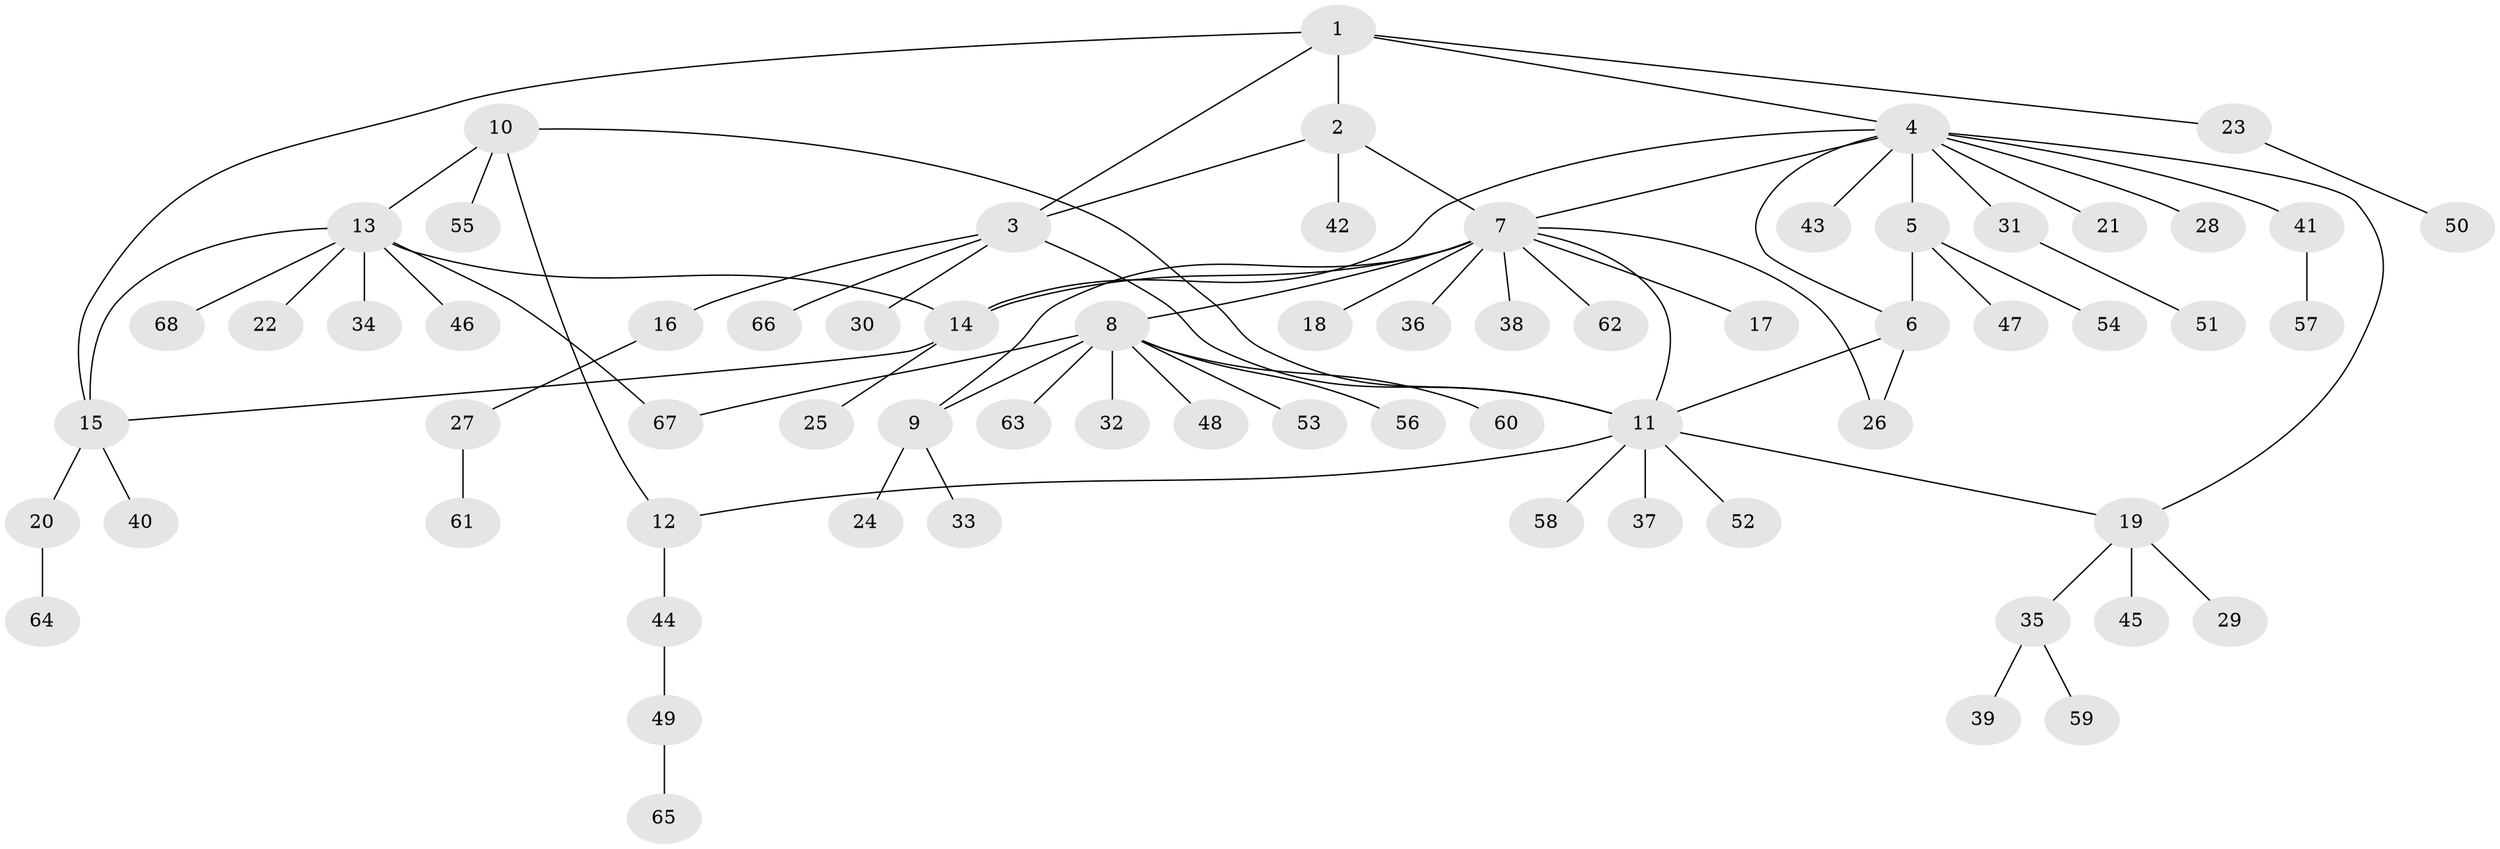 // Generated by graph-tools (version 1.1) at 2025/15/03/09/25 04:15:43]
// undirected, 68 vertices, 81 edges
graph export_dot {
graph [start="1"]
  node [color=gray90,style=filled];
  1;
  2;
  3;
  4;
  5;
  6;
  7;
  8;
  9;
  10;
  11;
  12;
  13;
  14;
  15;
  16;
  17;
  18;
  19;
  20;
  21;
  22;
  23;
  24;
  25;
  26;
  27;
  28;
  29;
  30;
  31;
  32;
  33;
  34;
  35;
  36;
  37;
  38;
  39;
  40;
  41;
  42;
  43;
  44;
  45;
  46;
  47;
  48;
  49;
  50;
  51;
  52;
  53;
  54;
  55;
  56;
  57;
  58;
  59;
  60;
  61;
  62;
  63;
  64;
  65;
  66;
  67;
  68;
  1 -- 2;
  1 -- 3;
  1 -- 4;
  1 -- 15;
  1 -- 23;
  2 -- 3;
  2 -- 7;
  2 -- 42;
  3 -- 11;
  3 -- 16;
  3 -- 30;
  3 -- 66;
  4 -- 5;
  4 -- 6;
  4 -- 7;
  4 -- 14;
  4 -- 19;
  4 -- 21;
  4 -- 28;
  4 -- 31;
  4 -- 41;
  4 -- 43;
  5 -- 6;
  5 -- 47;
  5 -- 54;
  6 -- 11;
  6 -- 26;
  7 -- 8;
  7 -- 9;
  7 -- 11;
  7 -- 14;
  7 -- 17;
  7 -- 18;
  7 -- 26;
  7 -- 36;
  7 -- 38;
  7 -- 62;
  8 -- 9;
  8 -- 32;
  8 -- 48;
  8 -- 53;
  8 -- 56;
  8 -- 60;
  8 -- 63;
  8 -- 67;
  9 -- 24;
  9 -- 33;
  10 -- 11;
  10 -- 12;
  10 -- 13;
  10 -- 55;
  11 -- 12;
  11 -- 19;
  11 -- 37;
  11 -- 52;
  11 -- 58;
  12 -- 44;
  13 -- 14;
  13 -- 15;
  13 -- 22;
  13 -- 34;
  13 -- 46;
  13 -- 67;
  13 -- 68;
  14 -- 15;
  14 -- 25;
  15 -- 20;
  15 -- 40;
  16 -- 27;
  19 -- 29;
  19 -- 35;
  19 -- 45;
  20 -- 64;
  23 -- 50;
  27 -- 61;
  31 -- 51;
  35 -- 39;
  35 -- 59;
  41 -- 57;
  44 -- 49;
  49 -- 65;
}
